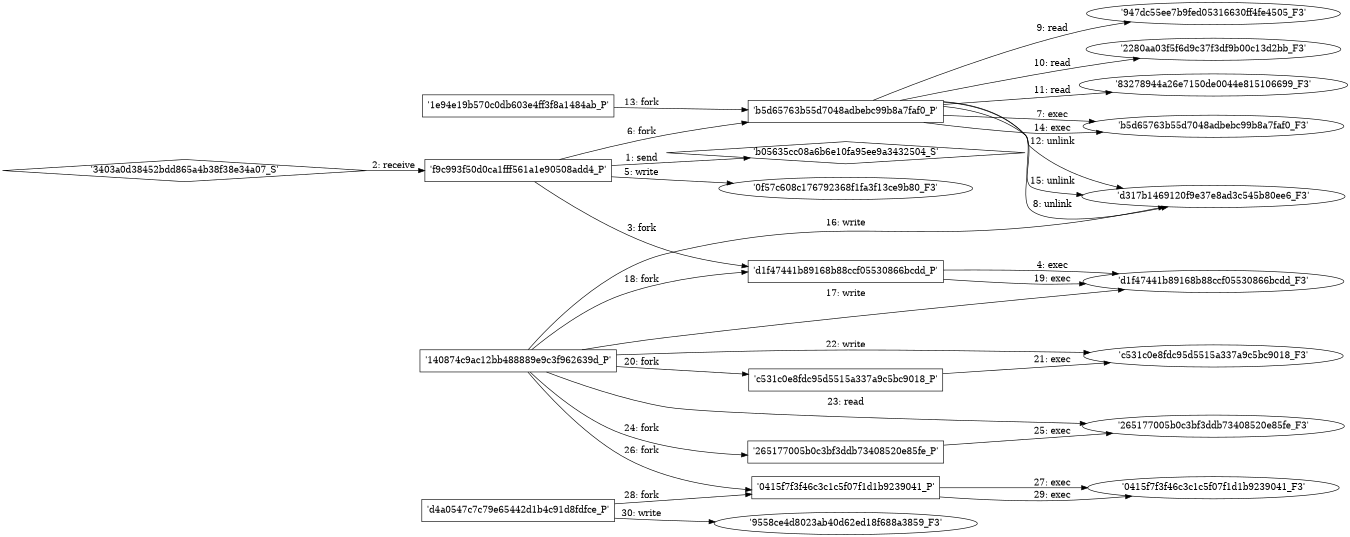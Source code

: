 digraph "D:\Learning\Paper\apt\基于CTI的攻击预警\Dataset\攻击图\ASGfromALLCTI\Postmortem of a Compromised MikroTik Router.dot" {
rankdir="LR"
size="9"
fixedsize="false"
splines="true"
nodesep=0.3
ranksep=0
fontsize=10
overlap="scalexy"
engine= "neato"
	"'b05635cc08a6b6e10fa95ee9a3432504_S'" [node_type=Socket shape=diamond]
	"'f9c993f50d0ca1fff561a1e90508add4_P'" [node_type=Process shape=box]
	"'f9c993f50d0ca1fff561a1e90508add4_P'" -> "'b05635cc08a6b6e10fa95ee9a3432504_S'" [label="1: send"]
	"'f9c993f50d0ca1fff561a1e90508add4_P'" [node_type=Process shape=box]
	"'3403a0d38452bdd865a4b38f38e34a07_S'" [node_type=Socket shape=diamond]
	"'3403a0d38452bdd865a4b38f38e34a07_S'" -> "'f9c993f50d0ca1fff561a1e90508add4_P'" [label="2: receive"]
	"'f9c993f50d0ca1fff561a1e90508add4_P'" [node_type=Process shape=box]
	"'d1f47441b89168b88ccf05530866bcdd_P'" [node_type=Process shape=box]
	"'f9c993f50d0ca1fff561a1e90508add4_P'" -> "'d1f47441b89168b88ccf05530866bcdd_P'" [label="3: fork"]
	"'d1f47441b89168b88ccf05530866bcdd_P'" [node_type=Process shape=box]
	"'d1f47441b89168b88ccf05530866bcdd_F3'" [node_type=File shape=ellipse]
	"'d1f47441b89168b88ccf05530866bcdd_P'" -> "'d1f47441b89168b88ccf05530866bcdd_F3'" [label="4: exec"]
	"'0f57c608c176792368f1fa3f13ce9b80_F3'" [node_type=file shape=ellipse]
	"'f9c993f50d0ca1fff561a1e90508add4_P'" [node_type=Process shape=box]
	"'f9c993f50d0ca1fff561a1e90508add4_P'" -> "'0f57c608c176792368f1fa3f13ce9b80_F3'" [label="5: write"]
	"'f9c993f50d0ca1fff561a1e90508add4_P'" [node_type=Process shape=box]
	"'b5d65763b55d7048adbebc99b8a7faf0_P'" [node_type=Process shape=box]
	"'f9c993f50d0ca1fff561a1e90508add4_P'" -> "'b5d65763b55d7048adbebc99b8a7faf0_P'" [label="6: fork"]
	"'b5d65763b55d7048adbebc99b8a7faf0_P'" [node_type=Process shape=box]
	"'b5d65763b55d7048adbebc99b8a7faf0_F3'" [node_type=File shape=ellipse]
	"'b5d65763b55d7048adbebc99b8a7faf0_P'" -> "'b5d65763b55d7048adbebc99b8a7faf0_F3'" [label="7: exec"]
	"'d317b1469120f9e37e8ad3c545b80ee6_F3'" [node_type=file shape=ellipse]
	"'b5d65763b55d7048adbebc99b8a7faf0_P'" [node_type=Process shape=box]
	"'b5d65763b55d7048adbebc99b8a7faf0_P'" -> "'d317b1469120f9e37e8ad3c545b80ee6_F3'" [label="8: unlink"]
	"'947dc55ee7b9fed05316630ff4fe4505_F3'" [node_type=file shape=ellipse]
	"'b5d65763b55d7048adbebc99b8a7faf0_P'" [node_type=Process shape=box]
	"'b5d65763b55d7048adbebc99b8a7faf0_P'" -> "'947dc55ee7b9fed05316630ff4fe4505_F3'" [label="9: read"]
	"'2280aa03f5f6d9c37f3df9b00c13d2bb_F3'" [node_type=file shape=ellipse]
	"'b5d65763b55d7048adbebc99b8a7faf0_P'" [node_type=Process shape=box]
	"'b5d65763b55d7048adbebc99b8a7faf0_P'" -> "'2280aa03f5f6d9c37f3df9b00c13d2bb_F3'" [label="10: read"]
	"'83278944a26e7150de0044e815106699_F3'" [node_type=file shape=ellipse]
	"'b5d65763b55d7048adbebc99b8a7faf0_P'" [node_type=Process shape=box]
	"'b5d65763b55d7048adbebc99b8a7faf0_P'" -> "'83278944a26e7150de0044e815106699_F3'" [label="11: read"]
	"'d317b1469120f9e37e8ad3c545b80ee6_F3'" [node_type=file shape=ellipse]
	"'b5d65763b55d7048adbebc99b8a7faf0_P'" [node_type=Process shape=box]
	"'b5d65763b55d7048adbebc99b8a7faf0_P'" -> "'d317b1469120f9e37e8ad3c545b80ee6_F3'" [label="12: unlink"]
	"'1e94e19b570c0db603e4ff3f8a1484ab_P'" [node_type=Process shape=box]
	"'b5d65763b55d7048adbebc99b8a7faf0_P'" [node_type=Process shape=box]
	"'1e94e19b570c0db603e4ff3f8a1484ab_P'" -> "'b5d65763b55d7048adbebc99b8a7faf0_P'" [label="13: fork"]
	"'b5d65763b55d7048adbebc99b8a7faf0_P'" [node_type=Process shape=box]
	"'b5d65763b55d7048adbebc99b8a7faf0_F3'" [node_type=File shape=ellipse]
	"'b5d65763b55d7048adbebc99b8a7faf0_P'" -> "'b5d65763b55d7048adbebc99b8a7faf0_F3'" [label="14: exec"]
	"'d317b1469120f9e37e8ad3c545b80ee6_F3'" [node_type=file shape=ellipse]
	"'b5d65763b55d7048adbebc99b8a7faf0_P'" [node_type=Process shape=box]
	"'b5d65763b55d7048adbebc99b8a7faf0_P'" -> "'d317b1469120f9e37e8ad3c545b80ee6_F3'" [label="15: unlink"]
	"'d317b1469120f9e37e8ad3c545b80ee6_F3'" [node_type=file shape=ellipse]
	"'140874c9ac12bb488889e9c3f962639d_P'" [node_type=Process shape=box]
	"'140874c9ac12bb488889e9c3f962639d_P'" -> "'d317b1469120f9e37e8ad3c545b80ee6_F3'" [label="16: write"]
	"'d1f47441b89168b88ccf05530866bcdd_F3'" [node_type=file shape=ellipse]
	"'140874c9ac12bb488889e9c3f962639d_P'" [node_type=Process shape=box]
	"'140874c9ac12bb488889e9c3f962639d_P'" -> "'d1f47441b89168b88ccf05530866bcdd_F3'" [label="17: write"]
	"'140874c9ac12bb488889e9c3f962639d_P'" [node_type=Process shape=box]
	"'d1f47441b89168b88ccf05530866bcdd_P'" [node_type=Process shape=box]
	"'140874c9ac12bb488889e9c3f962639d_P'" -> "'d1f47441b89168b88ccf05530866bcdd_P'" [label="18: fork"]
	"'d1f47441b89168b88ccf05530866bcdd_P'" [node_type=Process shape=box]
	"'d1f47441b89168b88ccf05530866bcdd_F3'" [node_type=File shape=ellipse]
	"'d1f47441b89168b88ccf05530866bcdd_P'" -> "'d1f47441b89168b88ccf05530866bcdd_F3'" [label="19: exec"]
	"'140874c9ac12bb488889e9c3f962639d_P'" [node_type=Process shape=box]
	"'c531c0e8fdc95d5515a337a9c5bc9018_P'" [node_type=Process shape=box]
	"'140874c9ac12bb488889e9c3f962639d_P'" -> "'c531c0e8fdc95d5515a337a9c5bc9018_P'" [label="20: fork"]
	"'c531c0e8fdc95d5515a337a9c5bc9018_P'" [node_type=Process shape=box]
	"'c531c0e8fdc95d5515a337a9c5bc9018_F3'" [node_type=File shape=ellipse]
	"'c531c0e8fdc95d5515a337a9c5bc9018_P'" -> "'c531c0e8fdc95d5515a337a9c5bc9018_F3'" [label="21: exec"]
	"'c531c0e8fdc95d5515a337a9c5bc9018_F3'" [node_type=file shape=ellipse]
	"'140874c9ac12bb488889e9c3f962639d_P'" [node_type=Process shape=box]
	"'140874c9ac12bb488889e9c3f962639d_P'" -> "'c531c0e8fdc95d5515a337a9c5bc9018_F3'" [label="22: write"]
	"'265177005b0c3bf3ddb73408520e85fe_F3'" [node_type=file shape=ellipse]
	"'140874c9ac12bb488889e9c3f962639d_P'" [node_type=Process shape=box]
	"'140874c9ac12bb488889e9c3f962639d_P'" -> "'265177005b0c3bf3ddb73408520e85fe_F3'" [label="23: read"]
	"'140874c9ac12bb488889e9c3f962639d_P'" [node_type=Process shape=box]
	"'265177005b0c3bf3ddb73408520e85fe_P'" [node_type=Process shape=box]
	"'140874c9ac12bb488889e9c3f962639d_P'" -> "'265177005b0c3bf3ddb73408520e85fe_P'" [label="24: fork"]
	"'265177005b0c3bf3ddb73408520e85fe_P'" [node_type=Process shape=box]
	"'265177005b0c3bf3ddb73408520e85fe_F3'" [node_type=File shape=ellipse]
	"'265177005b0c3bf3ddb73408520e85fe_P'" -> "'265177005b0c3bf3ddb73408520e85fe_F3'" [label="25: exec"]
	"'140874c9ac12bb488889e9c3f962639d_P'" [node_type=Process shape=box]
	"'0415f7f3f46c3c1c5f07f1d1b9239041_P'" [node_type=Process shape=box]
	"'140874c9ac12bb488889e9c3f962639d_P'" -> "'0415f7f3f46c3c1c5f07f1d1b9239041_P'" [label="26: fork"]
	"'0415f7f3f46c3c1c5f07f1d1b9239041_P'" [node_type=Process shape=box]
	"'0415f7f3f46c3c1c5f07f1d1b9239041_F3'" [node_type=File shape=ellipse]
	"'0415f7f3f46c3c1c5f07f1d1b9239041_P'" -> "'0415f7f3f46c3c1c5f07f1d1b9239041_F3'" [label="27: exec"]
	"'d4a0547c7c79e65442d1b4c91d8fdfce_P'" [node_type=Process shape=box]
	"'0415f7f3f46c3c1c5f07f1d1b9239041_P'" [node_type=Process shape=box]
	"'d4a0547c7c79e65442d1b4c91d8fdfce_P'" -> "'0415f7f3f46c3c1c5f07f1d1b9239041_P'" [label="28: fork"]
	"'0415f7f3f46c3c1c5f07f1d1b9239041_P'" [node_type=Process shape=box]
	"'0415f7f3f46c3c1c5f07f1d1b9239041_F3'" [node_type=File shape=ellipse]
	"'0415f7f3f46c3c1c5f07f1d1b9239041_P'" -> "'0415f7f3f46c3c1c5f07f1d1b9239041_F3'" [label="29: exec"]
	"'9558ce4d8023ab40d62ed18f688a3859_F3'" [node_type=file shape=ellipse]
	"'d4a0547c7c79e65442d1b4c91d8fdfce_P'" [node_type=Process shape=box]
	"'d4a0547c7c79e65442d1b4c91d8fdfce_P'" -> "'9558ce4d8023ab40d62ed18f688a3859_F3'" [label="30: write"]
}
